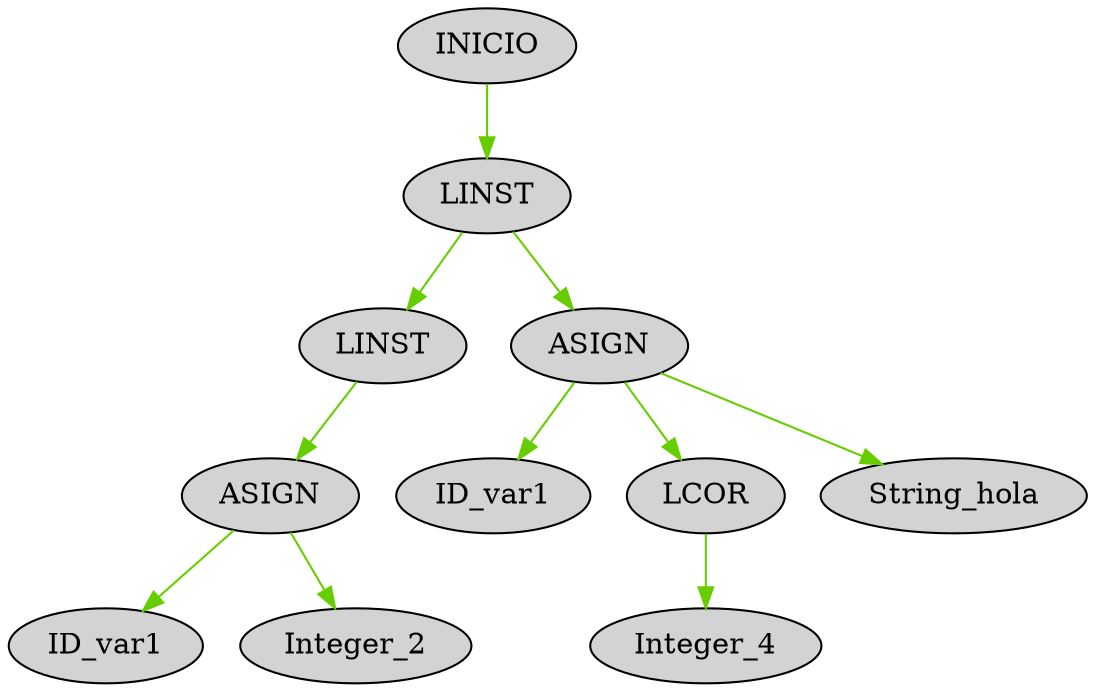 digraph G { node[shape=oval, style=filled, collor=coral]; edge[color=chartreuse3]; rankdir=UD 

"10" [label="INICIO"]
"9" [label="LINST"]
"10" -> "9"
"9" [label="LINST"]
"3" [label="LINST"]
"9" -> "3"
"3" [label="LINST"]
"2" [label="ASIGN"]
"3" -> "2"
"2" [label="ASIGN"]
"1" [label="ID_var1"]
"2" -> "1"
"2" [label="ASIGN"]
"0" [label="Integer_2"]
"2" -> "0"
"9" [label="LINST"]
"8" [label="ASIGN"]
"9" -> "8"
"8" [label="ASIGN"]
"7" [label="ID_var1"]
"8" -> "7"
"8" [label="ASIGN"]
"5" [label="LCOR"]
"8" -> "5"
"5" [label="LCOR"]
"4" [label="Integer_4"]
"5" -> "4"
"8" [label="ASIGN"]
"6" [label="String_hola"]
"8" -> "6"

}


